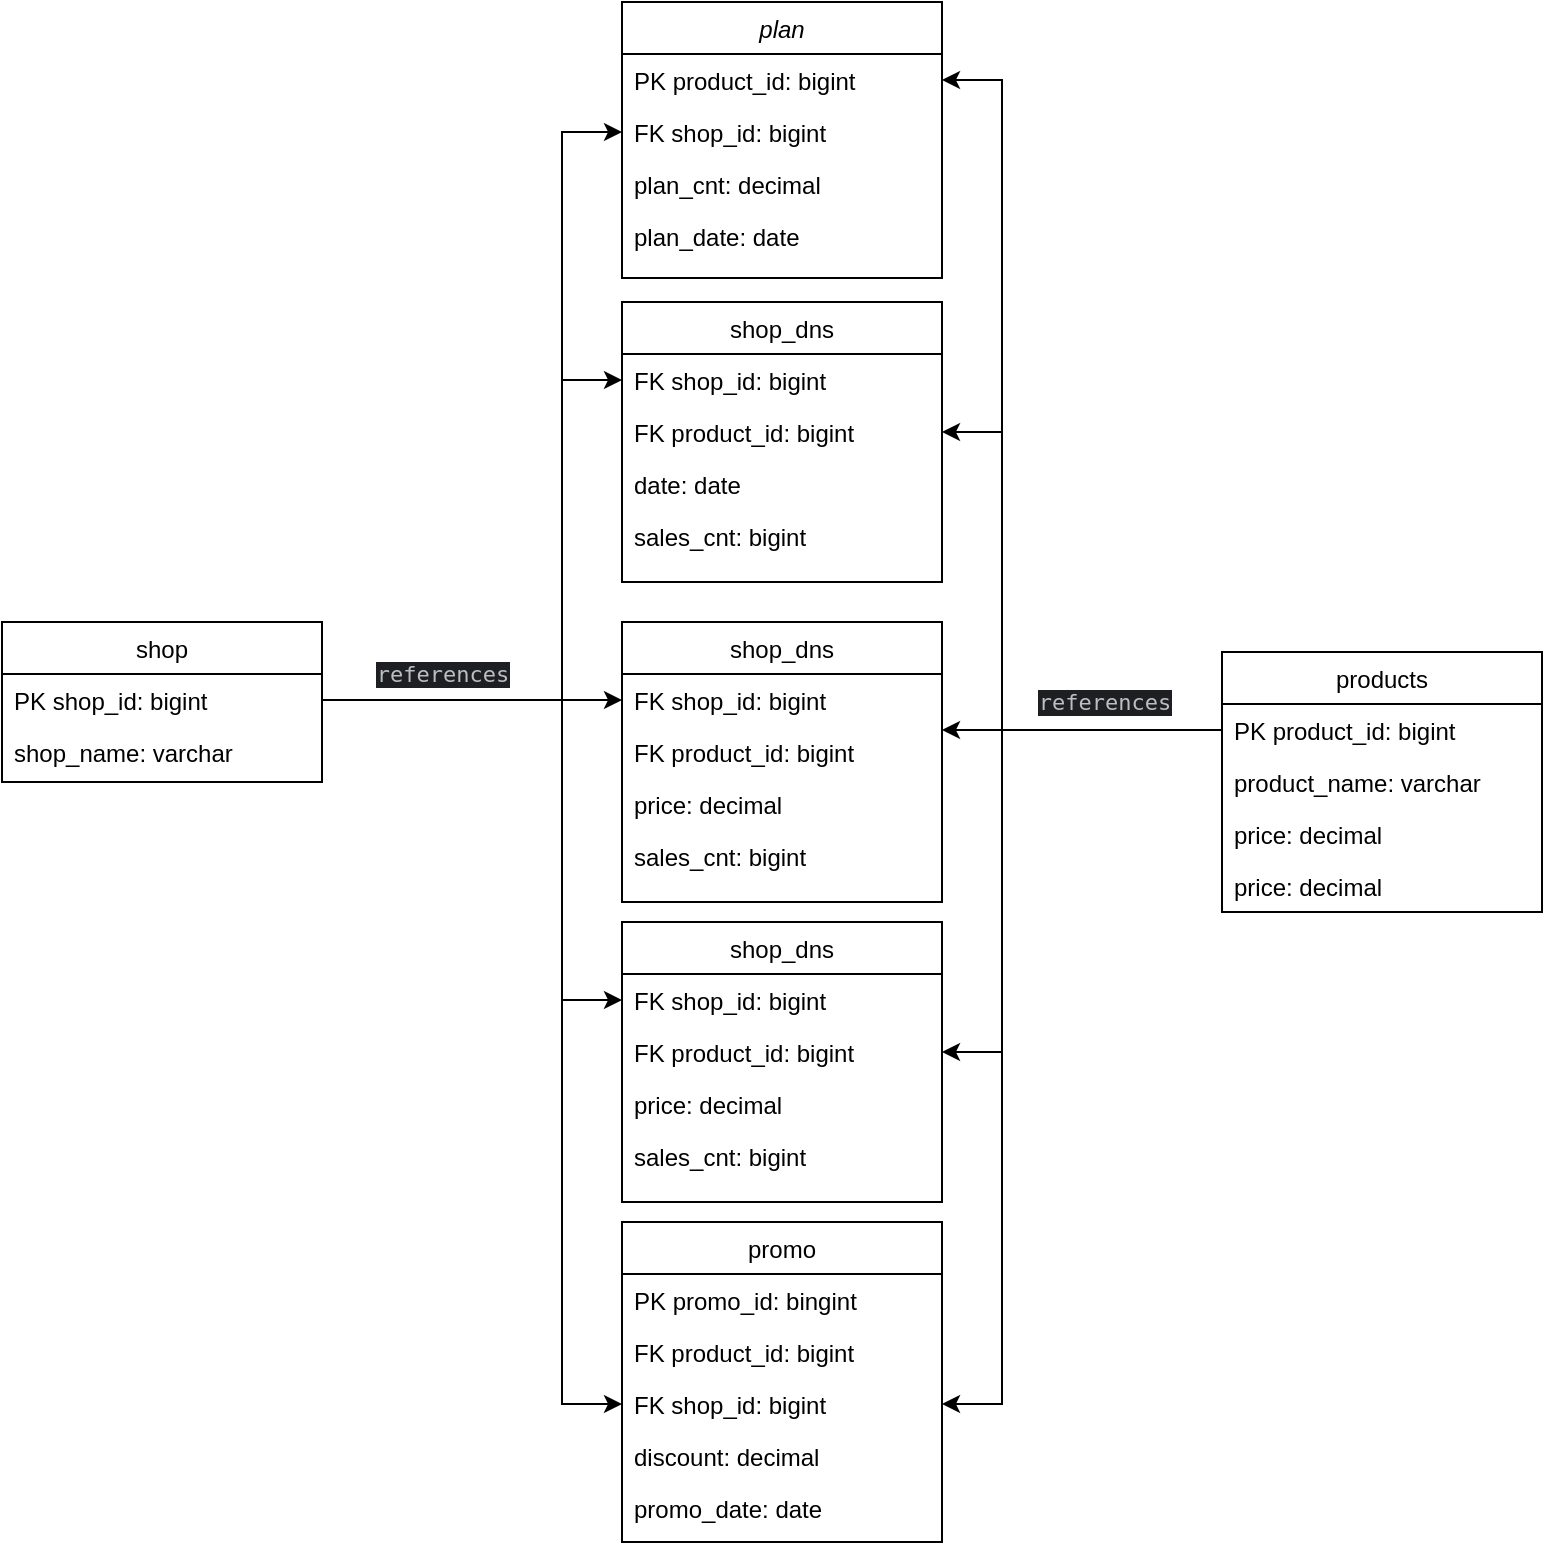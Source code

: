 <mxfile version="21.5.0" type="device">
  <diagram id="C5RBs43oDa-KdzZeNtuy" name="Page-1">
    <mxGraphModel dx="998" dy="1067" grid="1" gridSize="10" guides="1" tooltips="1" connect="1" arrows="1" fold="1" page="1" pageScale="1" pageWidth="827" pageHeight="1169" math="0" shadow="0">
      <root>
        <mxCell id="WIyWlLk6GJQsqaUBKTNV-0" />
        <mxCell id="WIyWlLk6GJQsqaUBKTNV-1" parent="WIyWlLk6GJQsqaUBKTNV-0" />
        <mxCell id="zkfFHV4jXpPFQw0GAbJ--0" value="plan" style="swimlane;fontStyle=2;align=center;verticalAlign=top;childLayout=stackLayout;horizontal=1;startSize=26;horizontalStack=0;resizeParent=1;resizeLast=0;collapsible=1;marginBottom=0;rounded=0;shadow=0;strokeWidth=1;" parent="WIyWlLk6GJQsqaUBKTNV-1" vertex="1">
          <mxGeometry x="320" y="320" width="160" height="138" as="geometry">
            <mxRectangle x="230" y="140" width="160" height="26" as="alternateBounds" />
          </mxGeometry>
        </mxCell>
        <mxCell id="zkfFHV4jXpPFQw0GAbJ--1" value="PK product_id: bigint" style="text;align=left;verticalAlign=top;spacingLeft=4;spacingRight=4;overflow=hidden;rotatable=0;points=[[0,0.5],[1,0.5]];portConstraint=eastwest;" parent="zkfFHV4jXpPFQw0GAbJ--0" vertex="1">
          <mxGeometry y="26" width="160" height="26" as="geometry" />
        </mxCell>
        <mxCell id="zkfFHV4jXpPFQw0GAbJ--2" value="FK shop_id: bigint" style="text;align=left;verticalAlign=top;spacingLeft=4;spacingRight=4;overflow=hidden;rotatable=0;points=[[0,0.5],[1,0.5]];portConstraint=eastwest;rounded=0;shadow=0;html=0;" parent="zkfFHV4jXpPFQw0GAbJ--0" vertex="1">
          <mxGeometry y="52" width="160" height="26" as="geometry" />
        </mxCell>
        <mxCell id="zkfFHV4jXpPFQw0GAbJ--3" value="plan_cnt: decimal" style="text;align=left;verticalAlign=top;spacingLeft=4;spacingRight=4;overflow=hidden;rotatable=0;points=[[0,0.5],[1,0.5]];portConstraint=eastwest;rounded=0;shadow=0;html=0;" parent="zkfFHV4jXpPFQw0GAbJ--0" vertex="1">
          <mxGeometry y="78" width="160" height="26" as="geometry" />
        </mxCell>
        <mxCell id="hOTFHUVEHAJBTXa75WQ1-1" value="plan_date: date" style="text;align=left;verticalAlign=top;spacingLeft=4;spacingRight=4;overflow=hidden;rotatable=0;points=[[0,0.5],[1,0.5]];portConstraint=eastwest;rounded=0;shadow=0;html=0;" vertex="1" parent="zkfFHV4jXpPFQw0GAbJ--0">
          <mxGeometry y="104" width="160" height="26" as="geometry" />
        </mxCell>
        <mxCell id="zkfFHV4jXpPFQw0GAbJ--6" value="promo" style="swimlane;fontStyle=0;align=center;verticalAlign=top;childLayout=stackLayout;horizontal=1;startSize=26;horizontalStack=0;resizeParent=1;resizeLast=0;collapsible=1;marginBottom=0;rounded=0;shadow=0;strokeWidth=1;" parent="WIyWlLk6GJQsqaUBKTNV-1" vertex="1">
          <mxGeometry x="320" y="930" width="160" height="160" as="geometry">
            <mxRectangle x="130" y="380" width="160" height="26" as="alternateBounds" />
          </mxGeometry>
        </mxCell>
        <mxCell id="zkfFHV4jXpPFQw0GAbJ--7" value="PK promo_id: bingint" style="text;align=left;verticalAlign=top;spacingLeft=4;spacingRight=4;overflow=hidden;rotatable=0;points=[[0,0.5],[1,0.5]];portConstraint=eastwest;" parent="zkfFHV4jXpPFQw0GAbJ--6" vertex="1">
          <mxGeometry y="26" width="160" height="26" as="geometry" />
        </mxCell>
        <mxCell id="zkfFHV4jXpPFQw0GAbJ--8" value="FK product_id: bigint" style="text;align=left;verticalAlign=top;spacingLeft=4;spacingRight=4;overflow=hidden;rotatable=0;points=[[0,0.5],[1,0.5]];portConstraint=eastwest;rounded=0;shadow=0;html=0;" parent="zkfFHV4jXpPFQw0GAbJ--6" vertex="1">
          <mxGeometry y="52" width="160" height="26" as="geometry" />
        </mxCell>
        <mxCell id="hOTFHUVEHAJBTXa75WQ1-0" value="FK shop_id: bigint" style="text;align=left;verticalAlign=top;spacingLeft=4;spacingRight=4;overflow=hidden;rotatable=0;points=[[0,0.5],[1,0.5]];portConstraint=eastwest;rounded=0;shadow=0;html=0;" vertex="1" parent="zkfFHV4jXpPFQw0GAbJ--6">
          <mxGeometry y="78" width="160" height="26" as="geometry" />
        </mxCell>
        <mxCell id="hOTFHUVEHAJBTXa75WQ1-6" value="discount: decimal" style="text;align=left;verticalAlign=top;spacingLeft=4;spacingRight=4;overflow=hidden;rotatable=0;points=[[0,0.5],[1,0.5]];portConstraint=eastwest;rounded=0;shadow=0;html=0;" vertex="1" parent="zkfFHV4jXpPFQw0GAbJ--6">
          <mxGeometry y="104" width="160" height="26" as="geometry" />
        </mxCell>
        <mxCell id="hOTFHUVEHAJBTXa75WQ1-7" value="promo_date: date" style="text;align=left;verticalAlign=top;spacingLeft=4;spacingRight=4;overflow=hidden;rotatable=0;points=[[0,0.5],[1,0.5]];portConstraint=eastwest;rounded=0;shadow=0;html=0;" vertex="1" parent="zkfFHV4jXpPFQw0GAbJ--6">
          <mxGeometry y="130" width="160" height="26" as="geometry" />
        </mxCell>
        <mxCell id="zkfFHV4jXpPFQw0GAbJ--17" value="products" style="swimlane;fontStyle=0;align=center;verticalAlign=top;childLayout=stackLayout;horizontal=1;startSize=26;horizontalStack=0;resizeParent=1;resizeLast=0;collapsible=1;marginBottom=0;rounded=0;shadow=0;strokeWidth=1;" parent="WIyWlLk6GJQsqaUBKTNV-1" vertex="1">
          <mxGeometry x="620" y="645" width="160" height="130" as="geometry">
            <mxRectangle x="550" y="140" width="160" height="26" as="alternateBounds" />
          </mxGeometry>
        </mxCell>
        <mxCell id="zkfFHV4jXpPFQw0GAbJ--18" value="PK product_id: bigint" style="text;align=left;verticalAlign=top;spacingLeft=4;spacingRight=4;overflow=hidden;rotatable=0;points=[[0,0.5],[1,0.5]];portConstraint=eastwest;" parent="zkfFHV4jXpPFQw0GAbJ--17" vertex="1">
          <mxGeometry y="26" width="160" height="26" as="geometry" />
        </mxCell>
        <mxCell id="zkfFHV4jXpPFQw0GAbJ--19" value="product_name: varchar" style="text;align=left;verticalAlign=top;spacingLeft=4;spacingRight=4;overflow=hidden;rotatable=0;points=[[0,0.5],[1,0.5]];portConstraint=eastwest;rounded=0;shadow=0;html=0;" parent="zkfFHV4jXpPFQw0GAbJ--17" vertex="1">
          <mxGeometry y="52" width="160" height="26" as="geometry" />
        </mxCell>
        <mxCell id="hOTFHUVEHAJBTXa75WQ1-34" value="price: decimal" style="text;align=left;verticalAlign=top;spacingLeft=4;spacingRight=4;overflow=hidden;rotatable=0;points=[[0,0.5],[1,0.5]];portConstraint=eastwest;rounded=0;shadow=0;html=0;" vertex="1" parent="zkfFHV4jXpPFQw0GAbJ--17">
          <mxGeometry y="78" width="160" height="26" as="geometry" />
        </mxCell>
        <mxCell id="zkfFHV4jXpPFQw0GAbJ--20" value="price: decimal" style="text;align=left;verticalAlign=top;spacingLeft=4;spacingRight=4;overflow=hidden;rotatable=0;points=[[0,0.5],[1,0.5]];portConstraint=eastwest;rounded=0;shadow=0;html=0;" parent="zkfFHV4jXpPFQw0GAbJ--17" vertex="1">
          <mxGeometry y="104" width="160" height="26" as="geometry" />
        </mxCell>
        <mxCell id="hOTFHUVEHAJBTXa75WQ1-2" value="shop" style="swimlane;fontStyle=0;align=center;verticalAlign=top;childLayout=stackLayout;horizontal=1;startSize=26;horizontalStack=0;resizeParent=1;resizeLast=0;collapsible=1;marginBottom=0;rounded=0;shadow=0;strokeWidth=1;" vertex="1" parent="WIyWlLk6GJQsqaUBKTNV-1">
          <mxGeometry x="10" y="630" width="160" height="80" as="geometry">
            <mxRectangle x="340" y="380" width="170" height="26" as="alternateBounds" />
          </mxGeometry>
        </mxCell>
        <mxCell id="hOTFHUVEHAJBTXa75WQ1-3" value="PK shop_id: bigint" style="text;align=left;verticalAlign=top;spacingLeft=4;spacingRight=4;overflow=hidden;rotatable=0;points=[[0,0.5],[1,0.5]];portConstraint=eastwest;" vertex="1" parent="hOTFHUVEHAJBTXa75WQ1-2">
          <mxGeometry y="26" width="160" height="26" as="geometry" />
        </mxCell>
        <mxCell id="hOTFHUVEHAJBTXa75WQ1-5" value="shop_name: varchar" style="text;align=left;verticalAlign=top;spacingLeft=4;spacingRight=4;overflow=hidden;rotatable=0;points=[[0,0.5],[1,0.5]];portConstraint=eastwest;" vertex="1" parent="hOTFHUVEHAJBTXa75WQ1-2">
          <mxGeometry y="52" width="160" height="26" as="geometry" />
        </mxCell>
        <mxCell id="hOTFHUVEHAJBTXa75WQ1-8" value="shop_dns" style="swimlane;fontStyle=0;align=center;verticalAlign=top;childLayout=stackLayout;horizontal=1;startSize=26;horizontalStack=0;resizeParent=1;resizeLast=0;collapsible=1;marginBottom=0;rounded=0;shadow=0;strokeWidth=1;" vertex="1" parent="WIyWlLk6GJQsqaUBKTNV-1">
          <mxGeometry x="320" y="780" width="160" height="140" as="geometry">
            <mxRectangle x="550" y="140" width="160" height="26" as="alternateBounds" />
          </mxGeometry>
        </mxCell>
        <mxCell id="hOTFHUVEHAJBTXa75WQ1-9" value="FK shop_id: bigint" style="text;align=left;verticalAlign=top;spacingLeft=4;spacingRight=4;overflow=hidden;rotatable=0;points=[[0,0.5],[1,0.5]];portConstraint=eastwest;" vertex="1" parent="hOTFHUVEHAJBTXa75WQ1-8">
          <mxGeometry y="26" width="160" height="26" as="geometry" />
        </mxCell>
        <mxCell id="hOTFHUVEHAJBTXa75WQ1-10" value="FK product_id: bigint" style="text;align=left;verticalAlign=top;spacingLeft=4;spacingRight=4;overflow=hidden;rotatable=0;points=[[0,0.5],[1,0.5]];portConstraint=eastwest;rounded=0;shadow=0;html=0;" vertex="1" parent="hOTFHUVEHAJBTXa75WQ1-8">
          <mxGeometry y="52" width="160" height="26" as="geometry" />
        </mxCell>
        <mxCell id="hOTFHUVEHAJBTXa75WQ1-11" value="price: decimal" style="text;align=left;verticalAlign=top;spacingLeft=4;spacingRight=4;overflow=hidden;rotatable=0;points=[[0,0.5],[1,0.5]];portConstraint=eastwest;rounded=0;shadow=0;html=0;" vertex="1" parent="hOTFHUVEHAJBTXa75WQ1-8">
          <mxGeometry y="78" width="160" height="26" as="geometry" />
        </mxCell>
        <mxCell id="hOTFHUVEHAJBTXa75WQ1-12" value="sales_cnt: bigint" style="text;align=left;verticalAlign=top;spacingLeft=4;spacingRight=4;overflow=hidden;rotatable=0;points=[[0,0.5],[1,0.5]];portConstraint=eastwest;rounded=0;shadow=0;html=0;" vertex="1" parent="hOTFHUVEHAJBTXa75WQ1-8">
          <mxGeometry y="104" width="160" height="26" as="geometry" />
        </mxCell>
        <mxCell id="hOTFHUVEHAJBTXa75WQ1-13" value="shop_dns" style="swimlane;fontStyle=0;align=center;verticalAlign=top;childLayout=stackLayout;horizontal=1;startSize=26;horizontalStack=0;resizeParent=1;resizeLast=0;collapsible=1;marginBottom=0;rounded=0;shadow=0;strokeWidth=1;" vertex="1" parent="WIyWlLk6GJQsqaUBKTNV-1">
          <mxGeometry x="320" y="630" width="160" height="140" as="geometry">
            <mxRectangle x="550" y="140" width="160" height="26" as="alternateBounds" />
          </mxGeometry>
        </mxCell>
        <mxCell id="hOTFHUVEHAJBTXa75WQ1-14" value="FK shop_id: bigint" style="text;align=left;verticalAlign=top;spacingLeft=4;spacingRight=4;overflow=hidden;rotatable=0;points=[[0,0.5],[1,0.5]];portConstraint=eastwest;" vertex="1" parent="hOTFHUVEHAJBTXa75WQ1-13">
          <mxGeometry y="26" width="160" height="26" as="geometry" />
        </mxCell>
        <mxCell id="hOTFHUVEHAJBTXa75WQ1-15" value="FK product_id: bigint" style="text;align=left;verticalAlign=top;spacingLeft=4;spacingRight=4;overflow=hidden;rotatable=0;points=[[0,0.5],[1,0.5]];portConstraint=eastwest;rounded=0;shadow=0;html=0;" vertex="1" parent="hOTFHUVEHAJBTXa75WQ1-13">
          <mxGeometry y="52" width="160" height="26" as="geometry" />
        </mxCell>
        <mxCell id="hOTFHUVEHAJBTXa75WQ1-16" value="price: decimal" style="text;align=left;verticalAlign=top;spacingLeft=4;spacingRight=4;overflow=hidden;rotatable=0;points=[[0,0.5],[1,0.5]];portConstraint=eastwest;rounded=0;shadow=0;html=0;" vertex="1" parent="hOTFHUVEHAJBTXa75WQ1-13">
          <mxGeometry y="78" width="160" height="26" as="geometry" />
        </mxCell>
        <mxCell id="hOTFHUVEHAJBTXa75WQ1-17" value="sales_cnt: bigint" style="text;align=left;verticalAlign=top;spacingLeft=4;spacingRight=4;overflow=hidden;rotatable=0;points=[[0,0.5],[1,0.5]];portConstraint=eastwest;rounded=0;shadow=0;html=0;" vertex="1" parent="hOTFHUVEHAJBTXa75WQ1-13">
          <mxGeometry y="104" width="160" height="26" as="geometry" />
        </mxCell>
        <mxCell id="hOTFHUVEHAJBTXa75WQ1-18" value="shop_dns" style="swimlane;fontStyle=0;align=center;verticalAlign=top;childLayout=stackLayout;horizontal=1;startSize=26;horizontalStack=0;resizeParent=1;resizeLast=0;collapsible=1;marginBottom=0;rounded=0;shadow=0;strokeWidth=1;" vertex="1" parent="WIyWlLk6GJQsqaUBKTNV-1">
          <mxGeometry x="320" y="470" width="160" height="140" as="geometry">
            <mxRectangle x="550" y="140" width="160" height="26" as="alternateBounds" />
          </mxGeometry>
        </mxCell>
        <mxCell id="hOTFHUVEHAJBTXa75WQ1-19" value="FK shop_id: bigint" style="text;align=left;verticalAlign=top;spacingLeft=4;spacingRight=4;overflow=hidden;rotatable=0;points=[[0,0.5],[1,0.5]];portConstraint=eastwest;" vertex="1" parent="hOTFHUVEHAJBTXa75WQ1-18">
          <mxGeometry y="26" width="160" height="26" as="geometry" />
        </mxCell>
        <mxCell id="hOTFHUVEHAJBTXa75WQ1-20" value="FK product_id: bigint" style="text;align=left;verticalAlign=top;spacingLeft=4;spacingRight=4;overflow=hidden;rotatable=0;points=[[0,0.5],[1,0.5]];portConstraint=eastwest;rounded=0;shadow=0;html=0;" vertex="1" parent="hOTFHUVEHAJBTXa75WQ1-18">
          <mxGeometry y="52" width="160" height="26" as="geometry" />
        </mxCell>
        <mxCell id="hOTFHUVEHAJBTXa75WQ1-21" value="date: date" style="text;align=left;verticalAlign=top;spacingLeft=4;spacingRight=4;overflow=hidden;rotatable=0;points=[[0,0.5],[1,0.5]];portConstraint=eastwest;rounded=0;shadow=0;html=0;" vertex="1" parent="hOTFHUVEHAJBTXa75WQ1-18">
          <mxGeometry y="78" width="160" height="26" as="geometry" />
        </mxCell>
        <mxCell id="hOTFHUVEHAJBTXa75WQ1-22" value="sales_cnt: bigint" style="text;align=left;verticalAlign=top;spacingLeft=4;spacingRight=4;overflow=hidden;rotatable=0;points=[[0,0.5],[1,0.5]];portConstraint=eastwest;rounded=0;shadow=0;html=0;" vertex="1" parent="hOTFHUVEHAJBTXa75WQ1-18">
          <mxGeometry y="104" width="160" height="26" as="geometry" />
        </mxCell>
        <mxCell id="hOTFHUVEHAJBTXa75WQ1-23" style="edgeStyle=orthogonalEdgeStyle;rounded=0;orthogonalLoop=1;jettySize=auto;html=1;exitX=1;exitY=0.5;exitDx=0;exitDy=0;entryX=0;entryY=0.5;entryDx=0;entryDy=0;" edge="1" parent="WIyWlLk6GJQsqaUBKTNV-1" source="hOTFHUVEHAJBTXa75WQ1-3" target="zkfFHV4jXpPFQw0GAbJ--2">
          <mxGeometry relative="1" as="geometry">
            <Array as="points">
              <mxPoint x="290" y="669" />
              <mxPoint x="290" y="385" />
            </Array>
          </mxGeometry>
        </mxCell>
        <mxCell id="hOTFHUVEHAJBTXa75WQ1-24" style="edgeStyle=orthogonalEdgeStyle;rounded=0;orthogonalLoop=1;jettySize=auto;html=1;exitX=1;exitY=0.5;exitDx=0;exitDy=0;entryX=0;entryY=0.5;entryDx=0;entryDy=0;" edge="1" parent="WIyWlLk6GJQsqaUBKTNV-1" source="hOTFHUVEHAJBTXa75WQ1-3" target="hOTFHUVEHAJBTXa75WQ1-19">
          <mxGeometry relative="1" as="geometry">
            <Array as="points">
              <mxPoint x="290" y="669" />
              <mxPoint x="290" y="509" />
            </Array>
          </mxGeometry>
        </mxCell>
        <mxCell id="hOTFHUVEHAJBTXa75WQ1-25" style="edgeStyle=orthogonalEdgeStyle;rounded=0;orthogonalLoop=1;jettySize=auto;html=1;exitX=1;exitY=0.5;exitDx=0;exitDy=0;entryX=0;entryY=0.5;entryDx=0;entryDy=0;" edge="1" parent="WIyWlLk6GJQsqaUBKTNV-1" source="hOTFHUVEHAJBTXa75WQ1-3" target="hOTFHUVEHAJBTXa75WQ1-14">
          <mxGeometry relative="1" as="geometry" />
        </mxCell>
        <mxCell id="hOTFHUVEHAJBTXa75WQ1-26" style="edgeStyle=orthogonalEdgeStyle;rounded=0;orthogonalLoop=1;jettySize=auto;html=1;exitX=1;exitY=0.5;exitDx=0;exitDy=0;entryX=0;entryY=0.5;entryDx=0;entryDy=0;" edge="1" parent="WIyWlLk6GJQsqaUBKTNV-1" source="hOTFHUVEHAJBTXa75WQ1-3" target="hOTFHUVEHAJBTXa75WQ1-9">
          <mxGeometry relative="1" as="geometry">
            <Array as="points">
              <mxPoint x="290" y="669" />
              <mxPoint x="290" y="819" />
            </Array>
          </mxGeometry>
        </mxCell>
        <mxCell id="hOTFHUVEHAJBTXa75WQ1-27" style="edgeStyle=orthogonalEdgeStyle;rounded=0;orthogonalLoop=1;jettySize=auto;html=1;exitX=1;exitY=0.5;exitDx=0;exitDy=0;entryX=0;entryY=0.5;entryDx=0;entryDy=0;" edge="1" parent="WIyWlLk6GJQsqaUBKTNV-1" source="hOTFHUVEHAJBTXa75WQ1-3" target="hOTFHUVEHAJBTXa75WQ1-0">
          <mxGeometry relative="1" as="geometry">
            <Array as="points">
              <mxPoint x="290" y="669" />
              <mxPoint x="290" y="1021" />
            </Array>
          </mxGeometry>
        </mxCell>
        <mxCell id="hOTFHUVEHAJBTXa75WQ1-35" value="&lt;div style=&quot;background-color: rgb(30, 31, 34); color: rgb(188, 190, 196); font-family: &amp;quot;JetBrains Mono&amp;quot;, monospace;&quot;&gt;references&lt;/div&gt;" style="edgeLabel;html=1;align=center;verticalAlign=middle;resizable=0;points=[];" vertex="1" connectable="0" parent="hOTFHUVEHAJBTXa75WQ1-27">
          <mxGeometry x="-0.76" y="-3" relative="1" as="geometry">
            <mxPoint y="-16" as="offset" />
          </mxGeometry>
        </mxCell>
        <mxCell id="hOTFHUVEHAJBTXa75WQ1-28" style="edgeStyle=orthogonalEdgeStyle;rounded=0;orthogonalLoop=1;jettySize=auto;html=1;exitX=0;exitY=0.5;exitDx=0;exitDy=0;entryX=1;entryY=0.5;entryDx=0;entryDy=0;" edge="1" parent="WIyWlLk6GJQsqaUBKTNV-1" source="zkfFHV4jXpPFQw0GAbJ--18" target="zkfFHV4jXpPFQw0GAbJ--1">
          <mxGeometry relative="1" as="geometry">
            <Array as="points">
              <mxPoint x="510" y="684" />
              <mxPoint x="510" y="359" />
            </Array>
          </mxGeometry>
        </mxCell>
        <mxCell id="hOTFHUVEHAJBTXa75WQ1-29" style="edgeStyle=orthogonalEdgeStyle;rounded=0;orthogonalLoop=1;jettySize=auto;html=1;exitX=0;exitY=0.5;exitDx=0;exitDy=0;" edge="1" parent="WIyWlLk6GJQsqaUBKTNV-1" source="zkfFHV4jXpPFQw0GAbJ--18" target="hOTFHUVEHAJBTXa75WQ1-20">
          <mxGeometry relative="1" as="geometry">
            <Array as="points">
              <mxPoint x="510" y="684" />
              <mxPoint x="510" y="535" />
            </Array>
          </mxGeometry>
        </mxCell>
        <mxCell id="hOTFHUVEHAJBTXa75WQ1-30" style="edgeStyle=orthogonalEdgeStyle;rounded=0;orthogonalLoop=1;jettySize=auto;html=1;exitX=0;exitY=0.5;exitDx=0;exitDy=0;" edge="1" parent="WIyWlLk6GJQsqaUBKTNV-1" source="zkfFHV4jXpPFQw0GAbJ--18" target="hOTFHUVEHAJBTXa75WQ1-15">
          <mxGeometry relative="1" as="geometry">
            <Array as="points">
              <mxPoint x="520" y="684" />
              <mxPoint x="520" y="684" />
            </Array>
          </mxGeometry>
        </mxCell>
        <mxCell id="hOTFHUVEHAJBTXa75WQ1-31" style="edgeStyle=orthogonalEdgeStyle;rounded=0;orthogonalLoop=1;jettySize=auto;html=1;exitX=0;exitY=0.5;exitDx=0;exitDy=0;entryX=1;entryY=0.5;entryDx=0;entryDy=0;" edge="1" parent="WIyWlLk6GJQsqaUBKTNV-1" source="zkfFHV4jXpPFQw0GAbJ--18" target="hOTFHUVEHAJBTXa75WQ1-10">
          <mxGeometry relative="1" as="geometry">
            <Array as="points">
              <mxPoint x="510" y="684" />
              <mxPoint x="510" y="845" />
            </Array>
          </mxGeometry>
        </mxCell>
        <mxCell id="hOTFHUVEHAJBTXa75WQ1-32" style="edgeStyle=orthogonalEdgeStyle;rounded=0;orthogonalLoop=1;jettySize=auto;html=1;exitX=0;exitY=0.5;exitDx=0;exitDy=0;entryX=1;entryY=0.5;entryDx=0;entryDy=0;" edge="1" parent="WIyWlLk6GJQsqaUBKTNV-1" source="zkfFHV4jXpPFQw0GAbJ--18" target="hOTFHUVEHAJBTXa75WQ1-0">
          <mxGeometry relative="1" as="geometry">
            <Array as="points">
              <mxPoint x="510" y="684" />
              <mxPoint x="510" y="1021" />
            </Array>
          </mxGeometry>
        </mxCell>
        <mxCell id="hOTFHUVEHAJBTXa75WQ1-33" value="&lt;div style=&quot;background-color: rgb(30, 31, 34); color: rgb(188, 190, 196); font-family: &amp;quot;JetBrains Mono&amp;quot;, monospace;&quot;&gt;references&lt;/div&gt;" style="edgeLabel;html=1;align=center;verticalAlign=middle;resizable=0;points=[];" vertex="1" connectable="0" parent="hOTFHUVEHAJBTXa75WQ1-32">
          <mxGeometry x="-0.752" relative="1" as="geometry">
            <mxPoint y="-14" as="offset" />
          </mxGeometry>
        </mxCell>
      </root>
    </mxGraphModel>
  </diagram>
</mxfile>

